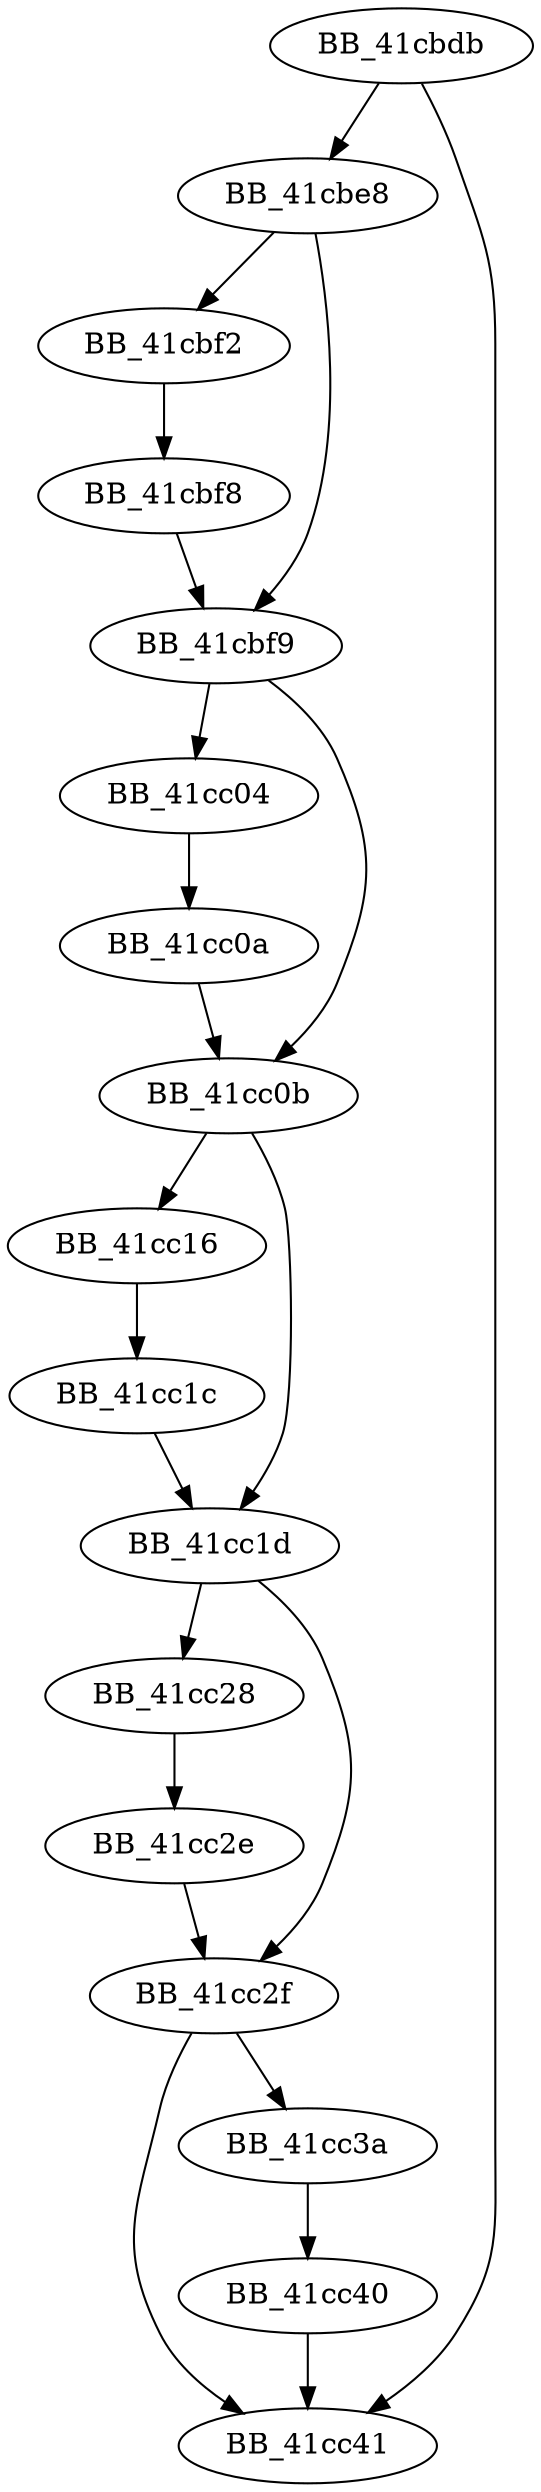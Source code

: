 DiGraph ___free_lconv_num{
BB_41cbdb->BB_41cbe8
BB_41cbdb->BB_41cc41
BB_41cbe8->BB_41cbf2
BB_41cbe8->BB_41cbf9
BB_41cbf2->BB_41cbf8
BB_41cbf8->BB_41cbf9
BB_41cbf9->BB_41cc04
BB_41cbf9->BB_41cc0b
BB_41cc04->BB_41cc0a
BB_41cc0a->BB_41cc0b
BB_41cc0b->BB_41cc16
BB_41cc0b->BB_41cc1d
BB_41cc16->BB_41cc1c
BB_41cc1c->BB_41cc1d
BB_41cc1d->BB_41cc28
BB_41cc1d->BB_41cc2f
BB_41cc28->BB_41cc2e
BB_41cc2e->BB_41cc2f
BB_41cc2f->BB_41cc3a
BB_41cc2f->BB_41cc41
BB_41cc3a->BB_41cc40
BB_41cc40->BB_41cc41
}
